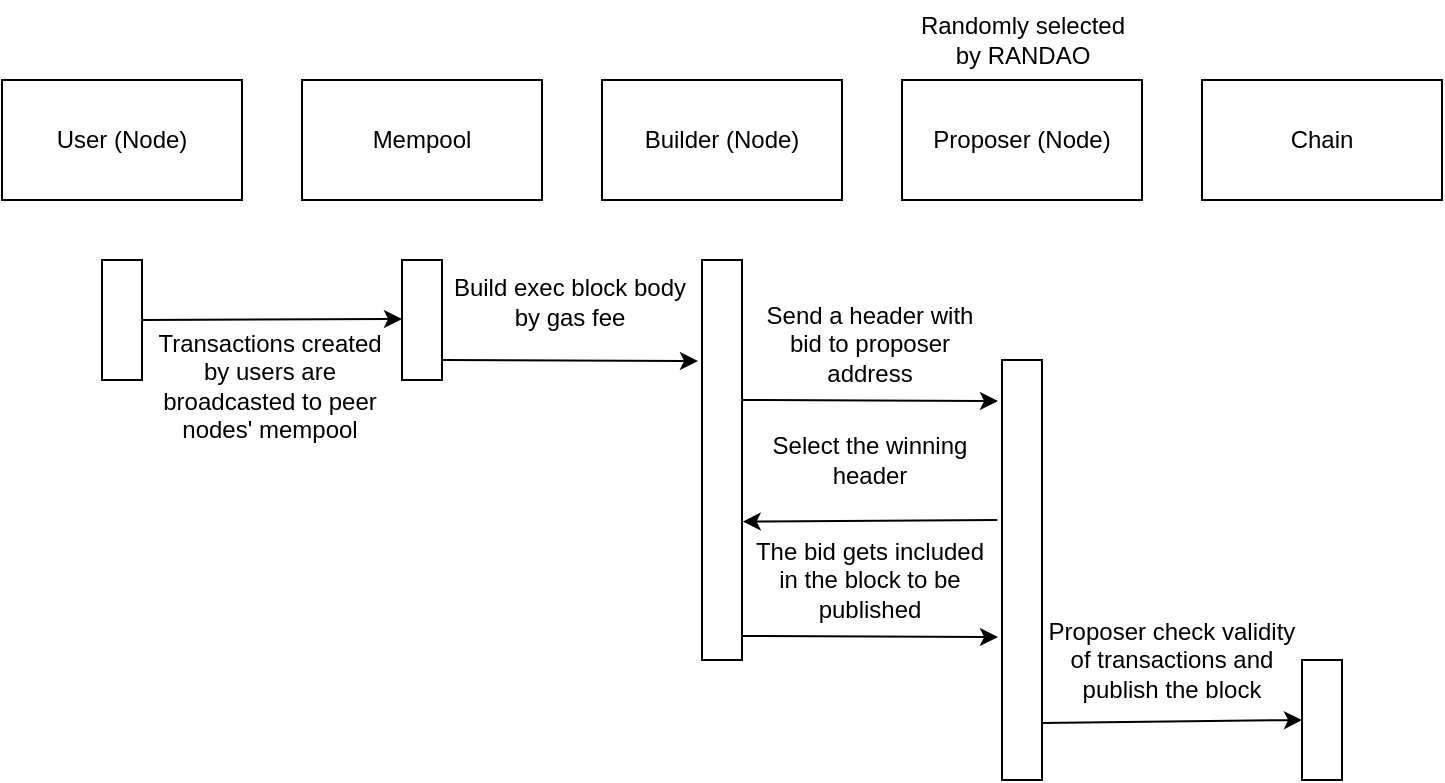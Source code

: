 <mxfile version="21.7.2" type="github">
  <diagram name="Page-1" id="gS1lGw4ghUpdOXam-v53">
    <mxGraphModel dx="1434" dy="750" grid="1" gridSize="10" guides="1" tooltips="1" connect="1" arrows="1" fold="1" page="1" pageScale="1" pageWidth="827" pageHeight="1169" math="0" shadow="0">
      <root>
        <mxCell id="0" />
        <mxCell id="1" parent="0" />
        <mxCell id="BJs5YMrsWI-7I0nCcWpp-3" value="Mempool" style="rounded=0;whiteSpace=wrap;html=1;" parent="1" vertex="1">
          <mxGeometry x="230" y="120" width="120" height="60" as="geometry" />
        </mxCell>
        <mxCell id="BJs5YMrsWI-7I0nCcWpp-4" value="Builder&amp;nbsp;(Node)" style="rounded=0;whiteSpace=wrap;html=1;" parent="1" vertex="1">
          <mxGeometry x="380" y="120" width="120" height="60" as="geometry" />
        </mxCell>
        <mxCell id="BJs5YMrsWI-7I0nCcWpp-5" value="Proposer&amp;nbsp;(Node)" style="rounded=0;whiteSpace=wrap;html=1;" parent="1" vertex="1">
          <mxGeometry x="530" y="120" width="120" height="60" as="geometry" />
        </mxCell>
        <mxCell id="BJs5YMrsWI-7I0nCcWpp-6" value="" style="endArrow=classic;html=1;rounded=0;exitX=1;exitY=0.5;exitDx=0;exitDy=0;" parent="1" source="QJzAAvv34o0oOycXektx-2" edge="1">
          <mxGeometry width="50" height="50" relative="1" as="geometry">
            <mxPoint x="160" y="240" as="sourcePoint" />
            <mxPoint x="280" y="239.5" as="targetPoint" />
          </mxGeometry>
        </mxCell>
        <mxCell id="BJs5YMrsWI-7I0nCcWpp-8" value="" style="rounded=0;whiteSpace=wrap;html=1;" parent="1" vertex="1">
          <mxGeometry x="280" y="210" width="20" height="60" as="geometry" />
        </mxCell>
        <mxCell id="BJs5YMrsWI-7I0nCcWpp-10" value="Transactions created by users are broadcasted to peer nodes&#39; mempool" style="rounded=0;whiteSpace=wrap;html=1;strokeColor=none;fillColor=none;" parent="1" vertex="1">
          <mxGeometry x="154" y="248" width="120" height="50" as="geometry" />
        </mxCell>
        <mxCell id="BJs5YMrsWI-7I0nCcWpp-11" value="" style="endArrow=classic;html=1;rounded=0;entryX=-0.1;entryY=0.158;entryDx=0;entryDy=0;entryPerimeter=0;" parent="1" edge="1">
          <mxGeometry width="50" height="50" relative="1" as="geometry">
            <mxPoint x="300" y="260" as="sourcePoint" />
            <mxPoint x="428" y="260.52" as="targetPoint" />
          </mxGeometry>
        </mxCell>
        <mxCell id="BJs5YMrsWI-7I0nCcWpp-12" value="" style="rounded=0;whiteSpace=wrap;html=1;" parent="1" vertex="1">
          <mxGeometry x="430" y="210" width="20" height="200" as="geometry" />
        </mxCell>
        <mxCell id="BJs5YMrsWI-7I0nCcWpp-13" value="Build exec block body by gas fee" style="rounded=0;whiteSpace=wrap;html=1;strokeColor=none;fillColor=none;" parent="1" vertex="1">
          <mxGeometry x="304" y="211" width="120" height="40" as="geometry" />
        </mxCell>
        <mxCell id="BJs5YMrsWI-7I0nCcWpp-14" value="Send a header with bid to proposer address" style="rounded=0;whiteSpace=wrap;html=1;strokeColor=none;fillColor=none;" parent="1" vertex="1">
          <mxGeometry x="454" y="232" width="120" height="40" as="geometry" />
        </mxCell>
        <mxCell id="BJs5YMrsWI-7I0nCcWpp-15" value="" style="endArrow=classic;html=1;rounded=0;entryX=-0.1;entryY=0.158;entryDx=0;entryDy=0;entryPerimeter=0;" parent="1" edge="1">
          <mxGeometry width="50" height="50" relative="1" as="geometry">
            <mxPoint x="450" y="280" as="sourcePoint" />
            <mxPoint x="578" y="280.5" as="targetPoint" />
          </mxGeometry>
        </mxCell>
        <mxCell id="BJs5YMrsWI-7I0nCcWpp-16" value="" style="rounded=0;whiteSpace=wrap;html=1;" parent="1" vertex="1">
          <mxGeometry x="580" y="260" width="20" height="210" as="geometry" />
        </mxCell>
        <mxCell id="BJs5YMrsWI-7I0nCcWpp-17" value="" style="endArrow=classic;html=1;rounded=0;exitX=-0.137;exitY=0.58;exitDx=0;exitDy=0;exitPerimeter=0;" parent="1" edge="1">
          <mxGeometry width="50" height="50" relative="1" as="geometry">
            <mxPoint x="577.63" y="340.0" as="sourcePoint" />
            <mxPoint x="450.37" y="340.8" as="targetPoint" />
          </mxGeometry>
        </mxCell>
        <mxCell id="BJs5YMrsWI-7I0nCcWpp-18" value="Select the winning header" style="rounded=0;whiteSpace=wrap;html=1;strokeColor=none;fillColor=none;" parent="1" vertex="1">
          <mxGeometry x="454" y="290" width="120" height="40" as="geometry" />
        </mxCell>
        <mxCell id="BJs5YMrsWI-7I0nCcWpp-19" value="" style="endArrow=classic;html=1;rounded=0;entryX=0;entryY=0.5;entryDx=0;entryDy=0;exitX=1;exitY=0.864;exitDx=0;exitDy=0;exitPerimeter=0;" parent="1" target="BJs5YMrsWI-7I0nCcWpp-21" edge="1" source="BJs5YMrsWI-7I0nCcWpp-16">
          <mxGeometry width="50" height="50" relative="1" as="geometry">
            <mxPoint x="610" y="440" as="sourcePoint" />
            <mxPoint x="710" y="440" as="targetPoint" />
          </mxGeometry>
        </mxCell>
        <mxCell id="BJs5YMrsWI-7I0nCcWpp-20" value="Chain" style="rounded=0;whiteSpace=wrap;html=1;" parent="1" vertex="1">
          <mxGeometry x="680" y="120" width="120" height="60" as="geometry" />
        </mxCell>
        <mxCell id="BJs5YMrsWI-7I0nCcWpp-21" value="" style="rounded=0;whiteSpace=wrap;html=1;" parent="1" vertex="1">
          <mxGeometry x="730" y="410" width="20" height="60" as="geometry" />
        </mxCell>
        <mxCell id="BJs5YMrsWI-7I0nCcWpp-22" value="Proposer check validity of transactions and publish the block" style="rounded=0;whiteSpace=wrap;html=1;strokeColor=none;fillColor=none;" parent="1" vertex="1">
          <mxGeometry x="600" y="390" width="130" height="40" as="geometry" />
        </mxCell>
        <mxCell id="BJs5YMrsWI-7I0nCcWpp-23" value="The bid gets included in the block to be published" style="rounded=0;whiteSpace=wrap;html=1;strokeColor=none;fillColor=none;" parent="1" vertex="1">
          <mxGeometry x="454" y="350" width="120" height="40" as="geometry" />
        </mxCell>
        <mxCell id="BJs5YMrsWI-7I0nCcWpp-24" value="" style="endArrow=classic;html=1;rounded=0;entryX=-0.1;entryY=0.158;entryDx=0;entryDy=0;entryPerimeter=0;" parent="1" edge="1">
          <mxGeometry width="50" height="50" relative="1" as="geometry">
            <mxPoint x="450" y="398" as="sourcePoint" />
            <mxPoint x="578" y="398.5" as="targetPoint" />
          </mxGeometry>
        </mxCell>
        <mxCell id="QJzAAvv34o0oOycXektx-1" value="User (Node)" style="rounded=0;whiteSpace=wrap;html=1;" parent="1" vertex="1">
          <mxGeometry x="80" y="120" width="120" height="60" as="geometry" />
        </mxCell>
        <mxCell id="QJzAAvv34o0oOycXektx-2" value="" style="rounded=0;whiteSpace=wrap;html=1;" parent="1" vertex="1">
          <mxGeometry x="130" y="210" width="20" height="60" as="geometry" />
        </mxCell>
        <mxCell id="QJzAAvv34o0oOycXektx-3" value="Randomly selected&lt;br&gt;by RANDAO" style="text;html=1;align=center;verticalAlign=middle;resizable=0;points=[];autosize=1;strokeColor=none;fillColor=none;" parent="1" vertex="1">
          <mxGeometry x="525" y="80" width="130" height="40" as="geometry" />
        </mxCell>
      </root>
    </mxGraphModel>
  </diagram>
</mxfile>

